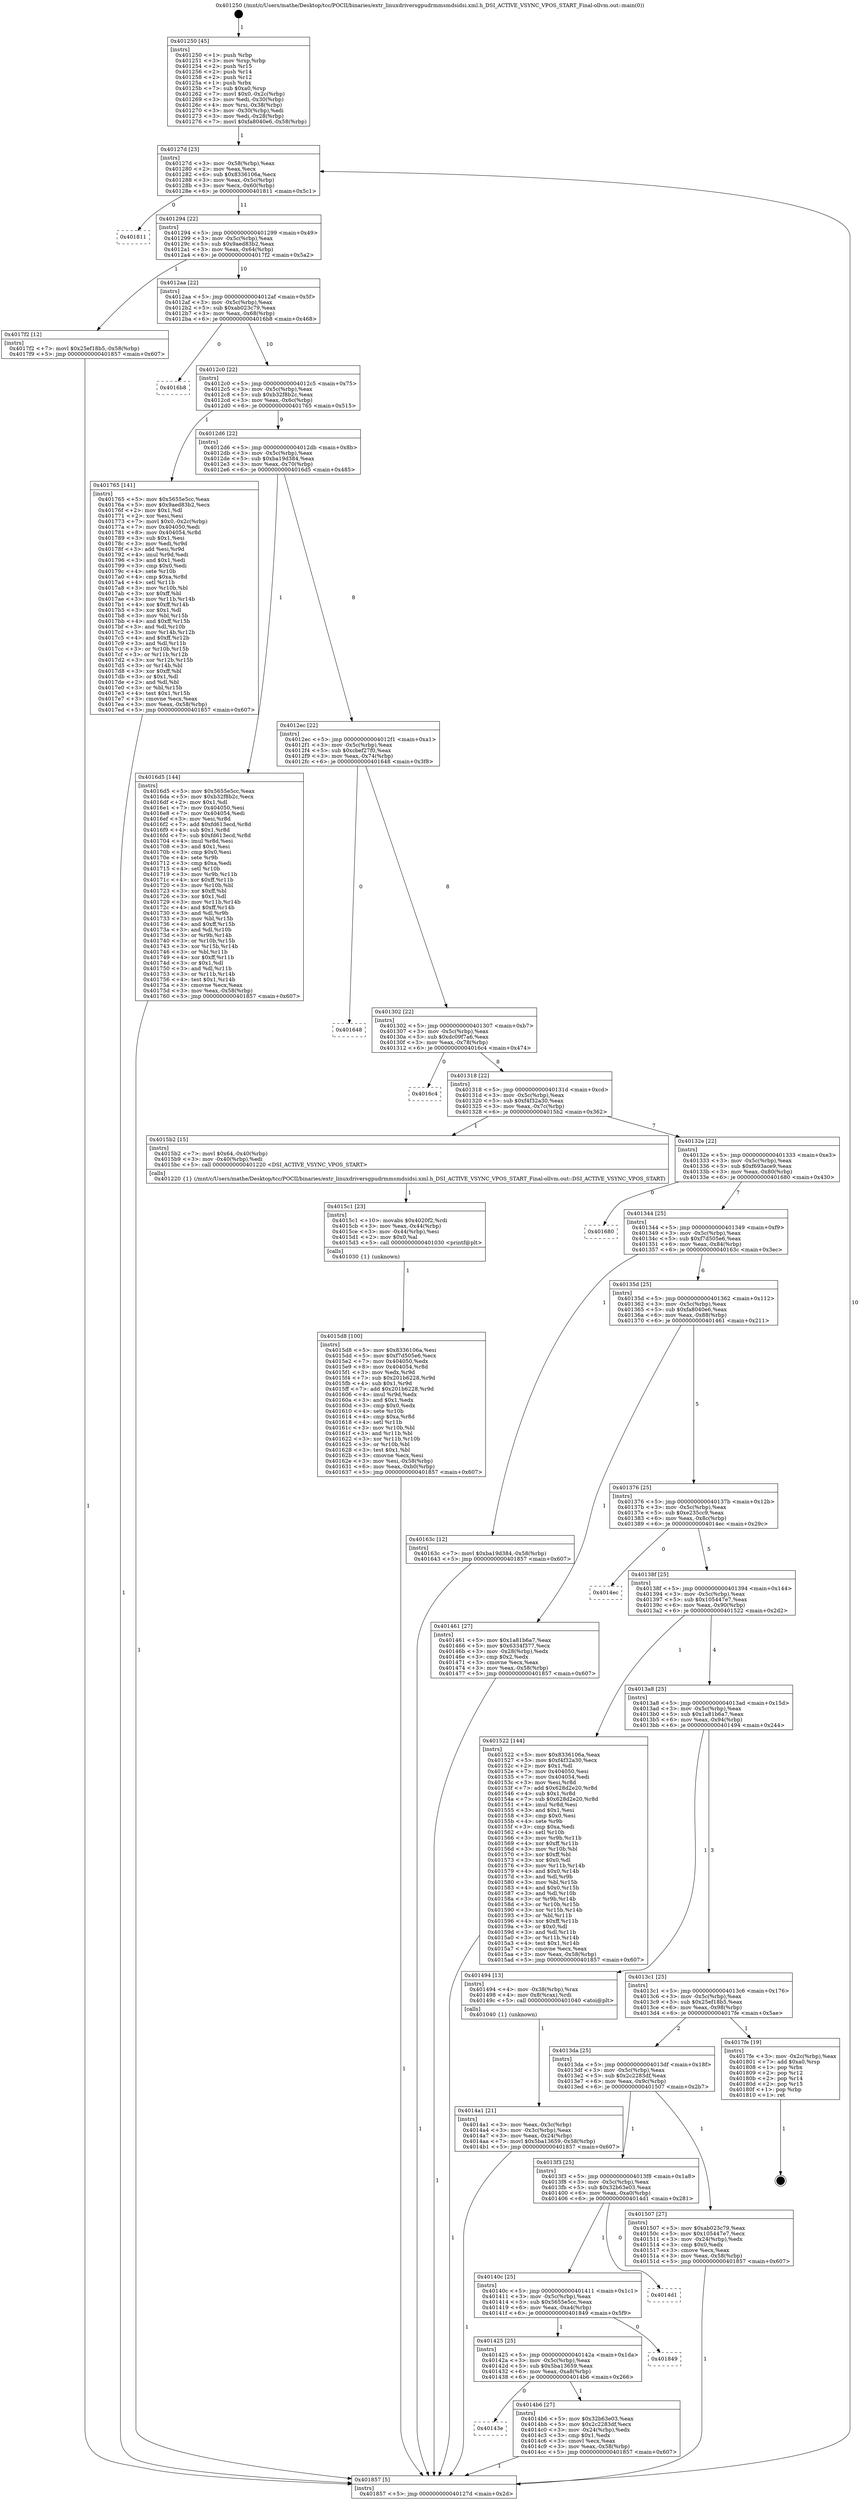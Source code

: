 digraph "0x401250" {
  label = "0x401250 (/mnt/c/Users/mathe/Desktop/tcc/POCII/binaries/extr_linuxdriversgpudrmmsmdsidsi.xml.h_DSI_ACTIVE_VSYNC_VPOS_START_Final-ollvm.out::main(0))"
  labelloc = "t"
  node[shape=record]

  Entry [label="",width=0.3,height=0.3,shape=circle,fillcolor=black,style=filled]
  "0x40127d" [label="{
     0x40127d [23]\l
     | [instrs]\l
     &nbsp;&nbsp;0x40127d \<+3\>: mov -0x58(%rbp),%eax\l
     &nbsp;&nbsp;0x401280 \<+2\>: mov %eax,%ecx\l
     &nbsp;&nbsp;0x401282 \<+6\>: sub $0x8336106a,%ecx\l
     &nbsp;&nbsp;0x401288 \<+3\>: mov %eax,-0x5c(%rbp)\l
     &nbsp;&nbsp;0x40128b \<+3\>: mov %ecx,-0x60(%rbp)\l
     &nbsp;&nbsp;0x40128e \<+6\>: je 0000000000401811 \<main+0x5c1\>\l
  }"]
  "0x401811" [label="{
     0x401811\l
  }", style=dashed]
  "0x401294" [label="{
     0x401294 [22]\l
     | [instrs]\l
     &nbsp;&nbsp;0x401294 \<+5\>: jmp 0000000000401299 \<main+0x49\>\l
     &nbsp;&nbsp;0x401299 \<+3\>: mov -0x5c(%rbp),%eax\l
     &nbsp;&nbsp;0x40129c \<+5\>: sub $0x9aed83b2,%eax\l
     &nbsp;&nbsp;0x4012a1 \<+3\>: mov %eax,-0x64(%rbp)\l
     &nbsp;&nbsp;0x4012a4 \<+6\>: je 00000000004017f2 \<main+0x5a2\>\l
  }"]
  Exit [label="",width=0.3,height=0.3,shape=circle,fillcolor=black,style=filled,peripheries=2]
  "0x4017f2" [label="{
     0x4017f2 [12]\l
     | [instrs]\l
     &nbsp;&nbsp;0x4017f2 \<+7\>: movl $0x25ef18b5,-0x58(%rbp)\l
     &nbsp;&nbsp;0x4017f9 \<+5\>: jmp 0000000000401857 \<main+0x607\>\l
  }"]
  "0x4012aa" [label="{
     0x4012aa [22]\l
     | [instrs]\l
     &nbsp;&nbsp;0x4012aa \<+5\>: jmp 00000000004012af \<main+0x5f\>\l
     &nbsp;&nbsp;0x4012af \<+3\>: mov -0x5c(%rbp),%eax\l
     &nbsp;&nbsp;0x4012b2 \<+5\>: sub $0xab023c79,%eax\l
     &nbsp;&nbsp;0x4012b7 \<+3\>: mov %eax,-0x68(%rbp)\l
     &nbsp;&nbsp;0x4012ba \<+6\>: je 00000000004016b8 \<main+0x468\>\l
  }"]
  "0x4015d8" [label="{
     0x4015d8 [100]\l
     | [instrs]\l
     &nbsp;&nbsp;0x4015d8 \<+5\>: mov $0x8336106a,%esi\l
     &nbsp;&nbsp;0x4015dd \<+5\>: mov $0xf7d505e6,%ecx\l
     &nbsp;&nbsp;0x4015e2 \<+7\>: mov 0x404050,%edx\l
     &nbsp;&nbsp;0x4015e9 \<+8\>: mov 0x404054,%r8d\l
     &nbsp;&nbsp;0x4015f1 \<+3\>: mov %edx,%r9d\l
     &nbsp;&nbsp;0x4015f4 \<+7\>: sub $0x201b6228,%r9d\l
     &nbsp;&nbsp;0x4015fb \<+4\>: sub $0x1,%r9d\l
     &nbsp;&nbsp;0x4015ff \<+7\>: add $0x201b6228,%r9d\l
     &nbsp;&nbsp;0x401606 \<+4\>: imul %r9d,%edx\l
     &nbsp;&nbsp;0x40160a \<+3\>: and $0x1,%edx\l
     &nbsp;&nbsp;0x40160d \<+3\>: cmp $0x0,%edx\l
     &nbsp;&nbsp;0x401610 \<+4\>: sete %r10b\l
     &nbsp;&nbsp;0x401614 \<+4\>: cmp $0xa,%r8d\l
     &nbsp;&nbsp;0x401618 \<+4\>: setl %r11b\l
     &nbsp;&nbsp;0x40161c \<+3\>: mov %r10b,%bl\l
     &nbsp;&nbsp;0x40161f \<+3\>: and %r11b,%bl\l
     &nbsp;&nbsp;0x401622 \<+3\>: xor %r11b,%r10b\l
     &nbsp;&nbsp;0x401625 \<+3\>: or %r10b,%bl\l
     &nbsp;&nbsp;0x401628 \<+3\>: test $0x1,%bl\l
     &nbsp;&nbsp;0x40162b \<+3\>: cmovne %ecx,%esi\l
     &nbsp;&nbsp;0x40162e \<+3\>: mov %esi,-0x58(%rbp)\l
     &nbsp;&nbsp;0x401631 \<+6\>: mov %eax,-0xb0(%rbp)\l
     &nbsp;&nbsp;0x401637 \<+5\>: jmp 0000000000401857 \<main+0x607\>\l
  }"]
  "0x4016b8" [label="{
     0x4016b8\l
  }", style=dashed]
  "0x4012c0" [label="{
     0x4012c0 [22]\l
     | [instrs]\l
     &nbsp;&nbsp;0x4012c0 \<+5\>: jmp 00000000004012c5 \<main+0x75\>\l
     &nbsp;&nbsp;0x4012c5 \<+3\>: mov -0x5c(%rbp),%eax\l
     &nbsp;&nbsp;0x4012c8 \<+5\>: sub $0xb32f8b2c,%eax\l
     &nbsp;&nbsp;0x4012cd \<+3\>: mov %eax,-0x6c(%rbp)\l
     &nbsp;&nbsp;0x4012d0 \<+6\>: je 0000000000401765 \<main+0x515\>\l
  }"]
  "0x4015c1" [label="{
     0x4015c1 [23]\l
     | [instrs]\l
     &nbsp;&nbsp;0x4015c1 \<+10\>: movabs $0x4020f2,%rdi\l
     &nbsp;&nbsp;0x4015cb \<+3\>: mov %eax,-0x44(%rbp)\l
     &nbsp;&nbsp;0x4015ce \<+3\>: mov -0x44(%rbp),%esi\l
     &nbsp;&nbsp;0x4015d1 \<+2\>: mov $0x0,%al\l
     &nbsp;&nbsp;0x4015d3 \<+5\>: call 0000000000401030 \<printf@plt\>\l
     | [calls]\l
     &nbsp;&nbsp;0x401030 \{1\} (unknown)\l
  }"]
  "0x401765" [label="{
     0x401765 [141]\l
     | [instrs]\l
     &nbsp;&nbsp;0x401765 \<+5\>: mov $0x5655e5cc,%eax\l
     &nbsp;&nbsp;0x40176a \<+5\>: mov $0x9aed83b2,%ecx\l
     &nbsp;&nbsp;0x40176f \<+2\>: mov $0x1,%dl\l
     &nbsp;&nbsp;0x401771 \<+2\>: xor %esi,%esi\l
     &nbsp;&nbsp;0x401773 \<+7\>: movl $0x0,-0x2c(%rbp)\l
     &nbsp;&nbsp;0x40177a \<+7\>: mov 0x404050,%edi\l
     &nbsp;&nbsp;0x401781 \<+8\>: mov 0x404054,%r8d\l
     &nbsp;&nbsp;0x401789 \<+3\>: sub $0x1,%esi\l
     &nbsp;&nbsp;0x40178c \<+3\>: mov %edi,%r9d\l
     &nbsp;&nbsp;0x40178f \<+3\>: add %esi,%r9d\l
     &nbsp;&nbsp;0x401792 \<+4\>: imul %r9d,%edi\l
     &nbsp;&nbsp;0x401796 \<+3\>: and $0x1,%edi\l
     &nbsp;&nbsp;0x401799 \<+3\>: cmp $0x0,%edi\l
     &nbsp;&nbsp;0x40179c \<+4\>: sete %r10b\l
     &nbsp;&nbsp;0x4017a0 \<+4\>: cmp $0xa,%r8d\l
     &nbsp;&nbsp;0x4017a4 \<+4\>: setl %r11b\l
     &nbsp;&nbsp;0x4017a8 \<+3\>: mov %r10b,%bl\l
     &nbsp;&nbsp;0x4017ab \<+3\>: xor $0xff,%bl\l
     &nbsp;&nbsp;0x4017ae \<+3\>: mov %r11b,%r14b\l
     &nbsp;&nbsp;0x4017b1 \<+4\>: xor $0xff,%r14b\l
     &nbsp;&nbsp;0x4017b5 \<+3\>: xor $0x1,%dl\l
     &nbsp;&nbsp;0x4017b8 \<+3\>: mov %bl,%r15b\l
     &nbsp;&nbsp;0x4017bb \<+4\>: and $0xff,%r15b\l
     &nbsp;&nbsp;0x4017bf \<+3\>: and %dl,%r10b\l
     &nbsp;&nbsp;0x4017c2 \<+3\>: mov %r14b,%r12b\l
     &nbsp;&nbsp;0x4017c5 \<+4\>: and $0xff,%r12b\l
     &nbsp;&nbsp;0x4017c9 \<+3\>: and %dl,%r11b\l
     &nbsp;&nbsp;0x4017cc \<+3\>: or %r10b,%r15b\l
     &nbsp;&nbsp;0x4017cf \<+3\>: or %r11b,%r12b\l
     &nbsp;&nbsp;0x4017d2 \<+3\>: xor %r12b,%r15b\l
     &nbsp;&nbsp;0x4017d5 \<+3\>: or %r14b,%bl\l
     &nbsp;&nbsp;0x4017d8 \<+3\>: xor $0xff,%bl\l
     &nbsp;&nbsp;0x4017db \<+3\>: or $0x1,%dl\l
     &nbsp;&nbsp;0x4017de \<+2\>: and %dl,%bl\l
     &nbsp;&nbsp;0x4017e0 \<+3\>: or %bl,%r15b\l
     &nbsp;&nbsp;0x4017e3 \<+4\>: test $0x1,%r15b\l
     &nbsp;&nbsp;0x4017e7 \<+3\>: cmovne %ecx,%eax\l
     &nbsp;&nbsp;0x4017ea \<+3\>: mov %eax,-0x58(%rbp)\l
     &nbsp;&nbsp;0x4017ed \<+5\>: jmp 0000000000401857 \<main+0x607\>\l
  }"]
  "0x4012d6" [label="{
     0x4012d6 [22]\l
     | [instrs]\l
     &nbsp;&nbsp;0x4012d6 \<+5\>: jmp 00000000004012db \<main+0x8b\>\l
     &nbsp;&nbsp;0x4012db \<+3\>: mov -0x5c(%rbp),%eax\l
     &nbsp;&nbsp;0x4012de \<+5\>: sub $0xba19d384,%eax\l
     &nbsp;&nbsp;0x4012e3 \<+3\>: mov %eax,-0x70(%rbp)\l
     &nbsp;&nbsp;0x4012e6 \<+6\>: je 00000000004016d5 \<main+0x485\>\l
  }"]
  "0x40143e" [label="{
     0x40143e\l
  }", style=dashed]
  "0x4016d5" [label="{
     0x4016d5 [144]\l
     | [instrs]\l
     &nbsp;&nbsp;0x4016d5 \<+5\>: mov $0x5655e5cc,%eax\l
     &nbsp;&nbsp;0x4016da \<+5\>: mov $0xb32f8b2c,%ecx\l
     &nbsp;&nbsp;0x4016df \<+2\>: mov $0x1,%dl\l
     &nbsp;&nbsp;0x4016e1 \<+7\>: mov 0x404050,%esi\l
     &nbsp;&nbsp;0x4016e8 \<+7\>: mov 0x404054,%edi\l
     &nbsp;&nbsp;0x4016ef \<+3\>: mov %esi,%r8d\l
     &nbsp;&nbsp;0x4016f2 \<+7\>: add $0xfd613ecd,%r8d\l
     &nbsp;&nbsp;0x4016f9 \<+4\>: sub $0x1,%r8d\l
     &nbsp;&nbsp;0x4016fd \<+7\>: sub $0xfd613ecd,%r8d\l
     &nbsp;&nbsp;0x401704 \<+4\>: imul %r8d,%esi\l
     &nbsp;&nbsp;0x401708 \<+3\>: and $0x1,%esi\l
     &nbsp;&nbsp;0x40170b \<+3\>: cmp $0x0,%esi\l
     &nbsp;&nbsp;0x40170e \<+4\>: sete %r9b\l
     &nbsp;&nbsp;0x401712 \<+3\>: cmp $0xa,%edi\l
     &nbsp;&nbsp;0x401715 \<+4\>: setl %r10b\l
     &nbsp;&nbsp;0x401719 \<+3\>: mov %r9b,%r11b\l
     &nbsp;&nbsp;0x40171c \<+4\>: xor $0xff,%r11b\l
     &nbsp;&nbsp;0x401720 \<+3\>: mov %r10b,%bl\l
     &nbsp;&nbsp;0x401723 \<+3\>: xor $0xff,%bl\l
     &nbsp;&nbsp;0x401726 \<+3\>: xor $0x1,%dl\l
     &nbsp;&nbsp;0x401729 \<+3\>: mov %r11b,%r14b\l
     &nbsp;&nbsp;0x40172c \<+4\>: and $0xff,%r14b\l
     &nbsp;&nbsp;0x401730 \<+3\>: and %dl,%r9b\l
     &nbsp;&nbsp;0x401733 \<+3\>: mov %bl,%r15b\l
     &nbsp;&nbsp;0x401736 \<+4\>: and $0xff,%r15b\l
     &nbsp;&nbsp;0x40173a \<+3\>: and %dl,%r10b\l
     &nbsp;&nbsp;0x40173d \<+3\>: or %r9b,%r14b\l
     &nbsp;&nbsp;0x401740 \<+3\>: or %r10b,%r15b\l
     &nbsp;&nbsp;0x401743 \<+3\>: xor %r15b,%r14b\l
     &nbsp;&nbsp;0x401746 \<+3\>: or %bl,%r11b\l
     &nbsp;&nbsp;0x401749 \<+4\>: xor $0xff,%r11b\l
     &nbsp;&nbsp;0x40174d \<+3\>: or $0x1,%dl\l
     &nbsp;&nbsp;0x401750 \<+3\>: and %dl,%r11b\l
     &nbsp;&nbsp;0x401753 \<+3\>: or %r11b,%r14b\l
     &nbsp;&nbsp;0x401756 \<+4\>: test $0x1,%r14b\l
     &nbsp;&nbsp;0x40175a \<+3\>: cmovne %ecx,%eax\l
     &nbsp;&nbsp;0x40175d \<+3\>: mov %eax,-0x58(%rbp)\l
     &nbsp;&nbsp;0x401760 \<+5\>: jmp 0000000000401857 \<main+0x607\>\l
  }"]
  "0x4012ec" [label="{
     0x4012ec [22]\l
     | [instrs]\l
     &nbsp;&nbsp;0x4012ec \<+5\>: jmp 00000000004012f1 \<main+0xa1\>\l
     &nbsp;&nbsp;0x4012f1 \<+3\>: mov -0x5c(%rbp),%eax\l
     &nbsp;&nbsp;0x4012f4 \<+5\>: sub $0xcbef27f0,%eax\l
     &nbsp;&nbsp;0x4012f9 \<+3\>: mov %eax,-0x74(%rbp)\l
     &nbsp;&nbsp;0x4012fc \<+6\>: je 0000000000401648 \<main+0x3f8\>\l
  }"]
  "0x4014b6" [label="{
     0x4014b6 [27]\l
     | [instrs]\l
     &nbsp;&nbsp;0x4014b6 \<+5\>: mov $0x32b63e03,%eax\l
     &nbsp;&nbsp;0x4014bb \<+5\>: mov $0x2c2283df,%ecx\l
     &nbsp;&nbsp;0x4014c0 \<+3\>: mov -0x24(%rbp),%edx\l
     &nbsp;&nbsp;0x4014c3 \<+3\>: cmp $0x1,%edx\l
     &nbsp;&nbsp;0x4014c6 \<+3\>: cmovl %ecx,%eax\l
     &nbsp;&nbsp;0x4014c9 \<+3\>: mov %eax,-0x58(%rbp)\l
     &nbsp;&nbsp;0x4014cc \<+5\>: jmp 0000000000401857 \<main+0x607\>\l
  }"]
  "0x401648" [label="{
     0x401648\l
  }", style=dashed]
  "0x401302" [label="{
     0x401302 [22]\l
     | [instrs]\l
     &nbsp;&nbsp;0x401302 \<+5\>: jmp 0000000000401307 \<main+0xb7\>\l
     &nbsp;&nbsp;0x401307 \<+3\>: mov -0x5c(%rbp),%eax\l
     &nbsp;&nbsp;0x40130a \<+5\>: sub $0xdc09f7a6,%eax\l
     &nbsp;&nbsp;0x40130f \<+3\>: mov %eax,-0x78(%rbp)\l
     &nbsp;&nbsp;0x401312 \<+6\>: je 00000000004016c4 \<main+0x474\>\l
  }"]
  "0x401425" [label="{
     0x401425 [25]\l
     | [instrs]\l
     &nbsp;&nbsp;0x401425 \<+5\>: jmp 000000000040142a \<main+0x1da\>\l
     &nbsp;&nbsp;0x40142a \<+3\>: mov -0x5c(%rbp),%eax\l
     &nbsp;&nbsp;0x40142d \<+5\>: sub $0x5ba13659,%eax\l
     &nbsp;&nbsp;0x401432 \<+6\>: mov %eax,-0xa8(%rbp)\l
     &nbsp;&nbsp;0x401438 \<+6\>: je 00000000004014b6 \<main+0x266\>\l
  }"]
  "0x4016c4" [label="{
     0x4016c4\l
  }", style=dashed]
  "0x401318" [label="{
     0x401318 [22]\l
     | [instrs]\l
     &nbsp;&nbsp;0x401318 \<+5\>: jmp 000000000040131d \<main+0xcd\>\l
     &nbsp;&nbsp;0x40131d \<+3\>: mov -0x5c(%rbp),%eax\l
     &nbsp;&nbsp;0x401320 \<+5\>: sub $0xf4f32a30,%eax\l
     &nbsp;&nbsp;0x401325 \<+3\>: mov %eax,-0x7c(%rbp)\l
     &nbsp;&nbsp;0x401328 \<+6\>: je 00000000004015b2 \<main+0x362\>\l
  }"]
  "0x401849" [label="{
     0x401849\l
  }", style=dashed]
  "0x4015b2" [label="{
     0x4015b2 [15]\l
     | [instrs]\l
     &nbsp;&nbsp;0x4015b2 \<+7\>: movl $0x64,-0x40(%rbp)\l
     &nbsp;&nbsp;0x4015b9 \<+3\>: mov -0x40(%rbp),%edi\l
     &nbsp;&nbsp;0x4015bc \<+5\>: call 0000000000401220 \<DSI_ACTIVE_VSYNC_VPOS_START\>\l
     | [calls]\l
     &nbsp;&nbsp;0x401220 \{1\} (/mnt/c/Users/mathe/Desktop/tcc/POCII/binaries/extr_linuxdriversgpudrmmsmdsidsi.xml.h_DSI_ACTIVE_VSYNC_VPOS_START_Final-ollvm.out::DSI_ACTIVE_VSYNC_VPOS_START)\l
  }"]
  "0x40132e" [label="{
     0x40132e [22]\l
     | [instrs]\l
     &nbsp;&nbsp;0x40132e \<+5\>: jmp 0000000000401333 \<main+0xe3\>\l
     &nbsp;&nbsp;0x401333 \<+3\>: mov -0x5c(%rbp),%eax\l
     &nbsp;&nbsp;0x401336 \<+5\>: sub $0xf693ace9,%eax\l
     &nbsp;&nbsp;0x40133b \<+3\>: mov %eax,-0x80(%rbp)\l
     &nbsp;&nbsp;0x40133e \<+6\>: je 0000000000401680 \<main+0x430\>\l
  }"]
  "0x40140c" [label="{
     0x40140c [25]\l
     | [instrs]\l
     &nbsp;&nbsp;0x40140c \<+5\>: jmp 0000000000401411 \<main+0x1c1\>\l
     &nbsp;&nbsp;0x401411 \<+3\>: mov -0x5c(%rbp),%eax\l
     &nbsp;&nbsp;0x401414 \<+5\>: sub $0x5655e5cc,%eax\l
     &nbsp;&nbsp;0x401419 \<+6\>: mov %eax,-0xa4(%rbp)\l
     &nbsp;&nbsp;0x40141f \<+6\>: je 0000000000401849 \<main+0x5f9\>\l
  }"]
  "0x401680" [label="{
     0x401680\l
  }", style=dashed]
  "0x401344" [label="{
     0x401344 [25]\l
     | [instrs]\l
     &nbsp;&nbsp;0x401344 \<+5\>: jmp 0000000000401349 \<main+0xf9\>\l
     &nbsp;&nbsp;0x401349 \<+3\>: mov -0x5c(%rbp),%eax\l
     &nbsp;&nbsp;0x40134c \<+5\>: sub $0xf7d505e6,%eax\l
     &nbsp;&nbsp;0x401351 \<+6\>: mov %eax,-0x84(%rbp)\l
     &nbsp;&nbsp;0x401357 \<+6\>: je 000000000040163c \<main+0x3ec\>\l
  }"]
  "0x4014d1" [label="{
     0x4014d1\l
  }", style=dashed]
  "0x40163c" [label="{
     0x40163c [12]\l
     | [instrs]\l
     &nbsp;&nbsp;0x40163c \<+7\>: movl $0xba19d384,-0x58(%rbp)\l
     &nbsp;&nbsp;0x401643 \<+5\>: jmp 0000000000401857 \<main+0x607\>\l
  }"]
  "0x40135d" [label="{
     0x40135d [25]\l
     | [instrs]\l
     &nbsp;&nbsp;0x40135d \<+5\>: jmp 0000000000401362 \<main+0x112\>\l
     &nbsp;&nbsp;0x401362 \<+3\>: mov -0x5c(%rbp),%eax\l
     &nbsp;&nbsp;0x401365 \<+5\>: sub $0xfa8040e6,%eax\l
     &nbsp;&nbsp;0x40136a \<+6\>: mov %eax,-0x88(%rbp)\l
     &nbsp;&nbsp;0x401370 \<+6\>: je 0000000000401461 \<main+0x211\>\l
  }"]
  "0x4013f3" [label="{
     0x4013f3 [25]\l
     | [instrs]\l
     &nbsp;&nbsp;0x4013f3 \<+5\>: jmp 00000000004013f8 \<main+0x1a8\>\l
     &nbsp;&nbsp;0x4013f8 \<+3\>: mov -0x5c(%rbp),%eax\l
     &nbsp;&nbsp;0x4013fb \<+5\>: sub $0x32b63e03,%eax\l
     &nbsp;&nbsp;0x401400 \<+6\>: mov %eax,-0xa0(%rbp)\l
     &nbsp;&nbsp;0x401406 \<+6\>: je 00000000004014d1 \<main+0x281\>\l
  }"]
  "0x401461" [label="{
     0x401461 [27]\l
     | [instrs]\l
     &nbsp;&nbsp;0x401461 \<+5\>: mov $0x1a81b6a7,%eax\l
     &nbsp;&nbsp;0x401466 \<+5\>: mov $0x6334f377,%ecx\l
     &nbsp;&nbsp;0x40146b \<+3\>: mov -0x28(%rbp),%edx\l
     &nbsp;&nbsp;0x40146e \<+3\>: cmp $0x2,%edx\l
     &nbsp;&nbsp;0x401471 \<+3\>: cmovne %ecx,%eax\l
     &nbsp;&nbsp;0x401474 \<+3\>: mov %eax,-0x58(%rbp)\l
     &nbsp;&nbsp;0x401477 \<+5\>: jmp 0000000000401857 \<main+0x607\>\l
  }"]
  "0x401376" [label="{
     0x401376 [25]\l
     | [instrs]\l
     &nbsp;&nbsp;0x401376 \<+5\>: jmp 000000000040137b \<main+0x12b\>\l
     &nbsp;&nbsp;0x40137b \<+3\>: mov -0x5c(%rbp),%eax\l
     &nbsp;&nbsp;0x40137e \<+5\>: sub $0xe235cc9,%eax\l
     &nbsp;&nbsp;0x401383 \<+6\>: mov %eax,-0x8c(%rbp)\l
     &nbsp;&nbsp;0x401389 \<+6\>: je 00000000004014ec \<main+0x29c\>\l
  }"]
  "0x401857" [label="{
     0x401857 [5]\l
     | [instrs]\l
     &nbsp;&nbsp;0x401857 \<+5\>: jmp 000000000040127d \<main+0x2d\>\l
  }"]
  "0x401250" [label="{
     0x401250 [45]\l
     | [instrs]\l
     &nbsp;&nbsp;0x401250 \<+1\>: push %rbp\l
     &nbsp;&nbsp;0x401251 \<+3\>: mov %rsp,%rbp\l
     &nbsp;&nbsp;0x401254 \<+2\>: push %r15\l
     &nbsp;&nbsp;0x401256 \<+2\>: push %r14\l
     &nbsp;&nbsp;0x401258 \<+2\>: push %r12\l
     &nbsp;&nbsp;0x40125a \<+1\>: push %rbx\l
     &nbsp;&nbsp;0x40125b \<+7\>: sub $0xa0,%rsp\l
     &nbsp;&nbsp;0x401262 \<+7\>: movl $0x0,-0x2c(%rbp)\l
     &nbsp;&nbsp;0x401269 \<+3\>: mov %edi,-0x30(%rbp)\l
     &nbsp;&nbsp;0x40126c \<+4\>: mov %rsi,-0x38(%rbp)\l
     &nbsp;&nbsp;0x401270 \<+3\>: mov -0x30(%rbp),%edi\l
     &nbsp;&nbsp;0x401273 \<+3\>: mov %edi,-0x28(%rbp)\l
     &nbsp;&nbsp;0x401276 \<+7\>: movl $0xfa8040e6,-0x58(%rbp)\l
  }"]
  "0x401507" [label="{
     0x401507 [27]\l
     | [instrs]\l
     &nbsp;&nbsp;0x401507 \<+5\>: mov $0xab023c79,%eax\l
     &nbsp;&nbsp;0x40150c \<+5\>: mov $0x105447e7,%ecx\l
     &nbsp;&nbsp;0x401511 \<+3\>: mov -0x24(%rbp),%edx\l
     &nbsp;&nbsp;0x401514 \<+3\>: cmp $0x0,%edx\l
     &nbsp;&nbsp;0x401517 \<+3\>: cmove %ecx,%eax\l
     &nbsp;&nbsp;0x40151a \<+3\>: mov %eax,-0x58(%rbp)\l
     &nbsp;&nbsp;0x40151d \<+5\>: jmp 0000000000401857 \<main+0x607\>\l
  }"]
  "0x4014ec" [label="{
     0x4014ec\l
  }", style=dashed]
  "0x40138f" [label="{
     0x40138f [25]\l
     | [instrs]\l
     &nbsp;&nbsp;0x40138f \<+5\>: jmp 0000000000401394 \<main+0x144\>\l
     &nbsp;&nbsp;0x401394 \<+3\>: mov -0x5c(%rbp),%eax\l
     &nbsp;&nbsp;0x401397 \<+5\>: sub $0x105447e7,%eax\l
     &nbsp;&nbsp;0x40139c \<+6\>: mov %eax,-0x90(%rbp)\l
     &nbsp;&nbsp;0x4013a2 \<+6\>: je 0000000000401522 \<main+0x2d2\>\l
  }"]
  "0x4013da" [label="{
     0x4013da [25]\l
     | [instrs]\l
     &nbsp;&nbsp;0x4013da \<+5\>: jmp 00000000004013df \<main+0x18f\>\l
     &nbsp;&nbsp;0x4013df \<+3\>: mov -0x5c(%rbp),%eax\l
     &nbsp;&nbsp;0x4013e2 \<+5\>: sub $0x2c2283df,%eax\l
     &nbsp;&nbsp;0x4013e7 \<+6\>: mov %eax,-0x9c(%rbp)\l
     &nbsp;&nbsp;0x4013ed \<+6\>: je 0000000000401507 \<main+0x2b7\>\l
  }"]
  "0x401522" [label="{
     0x401522 [144]\l
     | [instrs]\l
     &nbsp;&nbsp;0x401522 \<+5\>: mov $0x8336106a,%eax\l
     &nbsp;&nbsp;0x401527 \<+5\>: mov $0xf4f32a30,%ecx\l
     &nbsp;&nbsp;0x40152c \<+2\>: mov $0x1,%dl\l
     &nbsp;&nbsp;0x40152e \<+7\>: mov 0x404050,%esi\l
     &nbsp;&nbsp;0x401535 \<+7\>: mov 0x404054,%edi\l
     &nbsp;&nbsp;0x40153c \<+3\>: mov %esi,%r8d\l
     &nbsp;&nbsp;0x40153f \<+7\>: add $0x628d2e20,%r8d\l
     &nbsp;&nbsp;0x401546 \<+4\>: sub $0x1,%r8d\l
     &nbsp;&nbsp;0x40154a \<+7\>: sub $0x628d2e20,%r8d\l
     &nbsp;&nbsp;0x401551 \<+4\>: imul %r8d,%esi\l
     &nbsp;&nbsp;0x401555 \<+3\>: and $0x1,%esi\l
     &nbsp;&nbsp;0x401558 \<+3\>: cmp $0x0,%esi\l
     &nbsp;&nbsp;0x40155b \<+4\>: sete %r9b\l
     &nbsp;&nbsp;0x40155f \<+3\>: cmp $0xa,%edi\l
     &nbsp;&nbsp;0x401562 \<+4\>: setl %r10b\l
     &nbsp;&nbsp;0x401566 \<+3\>: mov %r9b,%r11b\l
     &nbsp;&nbsp;0x401569 \<+4\>: xor $0xff,%r11b\l
     &nbsp;&nbsp;0x40156d \<+3\>: mov %r10b,%bl\l
     &nbsp;&nbsp;0x401570 \<+3\>: xor $0xff,%bl\l
     &nbsp;&nbsp;0x401573 \<+3\>: xor $0x0,%dl\l
     &nbsp;&nbsp;0x401576 \<+3\>: mov %r11b,%r14b\l
     &nbsp;&nbsp;0x401579 \<+4\>: and $0x0,%r14b\l
     &nbsp;&nbsp;0x40157d \<+3\>: and %dl,%r9b\l
     &nbsp;&nbsp;0x401580 \<+3\>: mov %bl,%r15b\l
     &nbsp;&nbsp;0x401583 \<+4\>: and $0x0,%r15b\l
     &nbsp;&nbsp;0x401587 \<+3\>: and %dl,%r10b\l
     &nbsp;&nbsp;0x40158a \<+3\>: or %r9b,%r14b\l
     &nbsp;&nbsp;0x40158d \<+3\>: or %r10b,%r15b\l
     &nbsp;&nbsp;0x401590 \<+3\>: xor %r15b,%r14b\l
     &nbsp;&nbsp;0x401593 \<+3\>: or %bl,%r11b\l
     &nbsp;&nbsp;0x401596 \<+4\>: xor $0xff,%r11b\l
     &nbsp;&nbsp;0x40159a \<+3\>: or $0x0,%dl\l
     &nbsp;&nbsp;0x40159d \<+3\>: and %dl,%r11b\l
     &nbsp;&nbsp;0x4015a0 \<+3\>: or %r11b,%r14b\l
     &nbsp;&nbsp;0x4015a3 \<+4\>: test $0x1,%r14b\l
     &nbsp;&nbsp;0x4015a7 \<+3\>: cmovne %ecx,%eax\l
     &nbsp;&nbsp;0x4015aa \<+3\>: mov %eax,-0x58(%rbp)\l
     &nbsp;&nbsp;0x4015ad \<+5\>: jmp 0000000000401857 \<main+0x607\>\l
  }"]
  "0x4013a8" [label="{
     0x4013a8 [25]\l
     | [instrs]\l
     &nbsp;&nbsp;0x4013a8 \<+5\>: jmp 00000000004013ad \<main+0x15d\>\l
     &nbsp;&nbsp;0x4013ad \<+3\>: mov -0x5c(%rbp),%eax\l
     &nbsp;&nbsp;0x4013b0 \<+5\>: sub $0x1a81b6a7,%eax\l
     &nbsp;&nbsp;0x4013b5 \<+6\>: mov %eax,-0x94(%rbp)\l
     &nbsp;&nbsp;0x4013bb \<+6\>: je 0000000000401494 \<main+0x244\>\l
  }"]
  "0x4017fe" [label="{
     0x4017fe [19]\l
     | [instrs]\l
     &nbsp;&nbsp;0x4017fe \<+3\>: mov -0x2c(%rbp),%eax\l
     &nbsp;&nbsp;0x401801 \<+7\>: add $0xa0,%rsp\l
     &nbsp;&nbsp;0x401808 \<+1\>: pop %rbx\l
     &nbsp;&nbsp;0x401809 \<+2\>: pop %r12\l
     &nbsp;&nbsp;0x40180b \<+2\>: pop %r14\l
     &nbsp;&nbsp;0x40180d \<+2\>: pop %r15\l
     &nbsp;&nbsp;0x40180f \<+1\>: pop %rbp\l
     &nbsp;&nbsp;0x401810 \<+1\>: ret\l
  }"]
  "0x401494" [label="{
     0x401494 [13]\l
     | [instrs]\l
     &nbsp;&nbsp;0x401494 \<+4\>: mov -0x38(%rbp),%rax\l
     &nbsp;&nbsp;0x401498 \<+4\>: mov 0x8(%rax),%rdi\l
     &nbsp;&nbsp;0x40149c \<+5\>: call 0000000000401040 \<atoi@plt\>\l
     | [calls]\l
     &nbsp;&nbsp;0x401040 \{1\} (unknown)\l
  }"]
  "0x4013c1" [label="{
     0x4013c1 [25]\l
     | [instrs]\l
     &nbsp;&nbsp;0x4013c1 \<+5\>: jmp 00000000004013c6 \<main+0x176\>\l
     &nbsp;&nbsp;0x4013c6 \<+3\>: mov -0x5c(%rbp),%eax\l
     &nbsp;&nbsp;0x4013c9 \<+5\>: sub $0x25ef18b5,%eax\l
     &nbsp;&nbsp;0x4013ce \<+6\>: mov %eax,-0x98(%rbp)\l
     &nbsp;&nbsp;0x4013d4 \<+6\>: je 00000000004017fe \<main+0x5ae\>\l
  }"]
  "0x4014a1" [label="{
     0x4014a1 [21]\l
     | [instrs]\l
     &nbsp;&nbsp;0x4014a1 \<+3\>: mov %eax,-0x3c(%rbp)\l
     &nbsp;&nbsp;0x4014a4 \<+3\>: mov -0x3c(%rbp),%eax\l
     &nbsp;&nbsp;0x4014a7 \<+3\>: mov %eax,-0x24(%rbp)\l
     &nbsp;&nbsp;0x4014aa \<+7\>: movl $0x5ba13659,-0x58(%rbp)\l
     &nbsp;&nbsp;0x4014b1 \<+5\>: jmp 0000000000401857 \<main+0x607\>\l
  }"]
  Entry -> "0x401250" [label=" 1"]
  "0x40127d" -> "0x401811" [label=" 0"]
  "0x40127d" -> "0x401294" [label=" 11"]
  "0x4017fe" -> Exit [label=" 1"]
  "0x401294" -> "0x4017f2" [label=" 1"]
  "0x401294" -> "0x4012aa" [label=" 10"]
  "0x4017f2" -> "0x401857" [label=" 1"]
  "0x4012aa" -> "0x4016b8" [label=" 0"]
  "0x4012aa" -> "0x4012c0" [label=" 10"]
  "0x401765" -> "0x401857" [label=" 1"]
  "0x4012c0" -> "0x401765" [label=" 1"]
  "0x4012c0" -> "0x4012d6" [label=" 9"]
  "0x4016d5" -> "0x401857" [label=" 1"]
  "0x4012d6" -> "0x4016d5" [label=" 1"]
  "0x4012d6" -> "0x4012ec" [label=" 8"]
  "0x40163c" -> "0x401857" [label=" 1"]
  "0x4012ec" -> "0x401648" [label=" 0"]
  "0x4012ec" -> "0x401302" [label=" 8"]
  "0x4015d8" -> "0x401857" [label=" 1"]
  "0x401302" -> "0x4016c4" [label=" 0"]
  "0x401302" -> "0x401318" [label=" 8"]
  "0x4015b2" -> "0x4015c1" [label=" 1"]
  "0x401318" -> "0x4015b2" [label=" 1"]
  "0x401318" -> "0x40132e" [label=" 7"]
  "0x401522" -> "0x401857" [label=" 1"]
  "0x40132e" -> "0x401680" [label=" 0"]
  "0x40132e" -> "0x401344" [label=" 7"]
  "0x4014b6" -> "0x401857" [label=" 1"]
  "0x401344" -> "0x40163c" [label=" 1"]
  "0x401344" -> "0x40135d" [label=" 6"]
  "0x401425" -> "0x40143e" [label=" 0"]
  "0x40135d" -> "0x401461" [label=" 1"]
  "0x40135d" -> "0x401376" [label=" 5"]
  "0x401461" -> "0x401857" [label=" 1"]
  "0x401250" -> "0x40127d" [label=" 1"]
  "0x401857" -> "0x40127d" [label=" 10"]
  "0x4015c1" -> "0x4015d8" [label=" 1"]
  "0x401376" -> "0x4014ec" [label=" 0"]
  "0x401376" -> "0x40138f" [label=" 5"]
  "0x40140c" -> "0x401425" [label=" 1"]
  "0x40138f" -> "0x401522" [label=" 1"]
  "0x40138f" -> "0x4013a8" [label=" 4"]
  "0x401507" -> "0x401857" [label=" 1"]
  "0x4013a8" -> "0x401494" [label=" 1"]
  "0x4013a8" -> "0x4013c1" [label=" 3"]
  "0x401494" -> "0x4014a1" [label=" 1"]
  "0x4014a1" -> "0x401857" [label=" 1"]
  "0x4013f3" -> "0x40140c" [label=" 1"]
  "0x4013c1" -> "0x4017fe" [label=" 1"]
  "0x4013c1" -> "0x4013da" [label=" 2"]
  "0x40140c" -> "0x401849" [label=" 0"]
  "0x4013da" -> "0x401507" [label=" 1"]
  "0x4013da" -> "0x4013f3" [label=" 1"]
  "0x401425" -> "0x4014b6" [label=" 1"]
  "0x4013f3" -> "0x4014d1" [label=" 0"]
}
